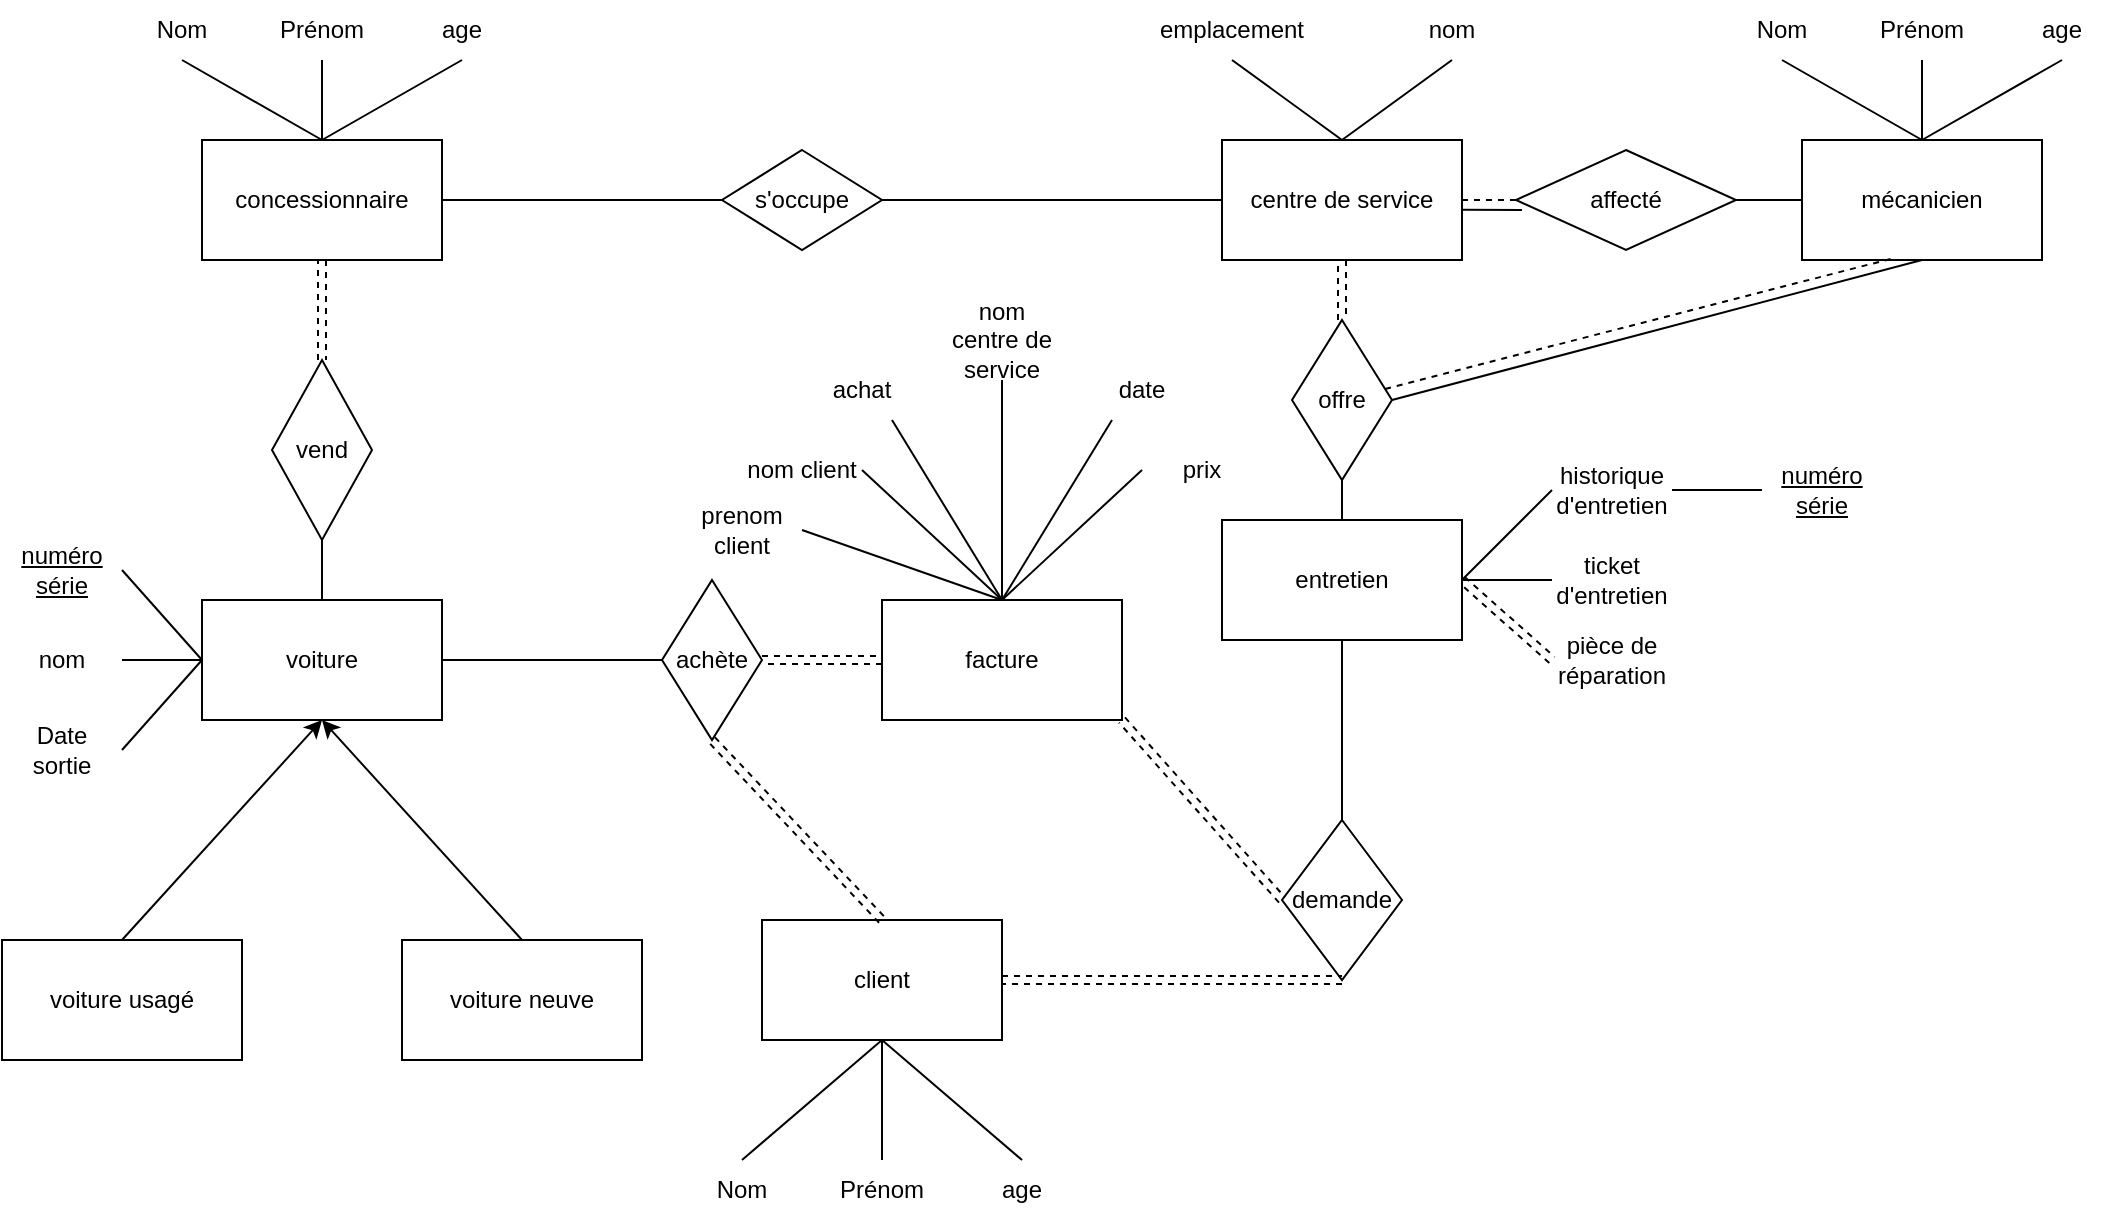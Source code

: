 <mxfile version="20.8.18" type="github">
  <diagram name="Page-1" id="AKRwKjRd2DXDyS1N5TH7">
    <mxGraphModel dx="2014" dy="1862" grid="1" gridSize="10" guides="1" tooltips="1" connect="1" arrows="1" fold="1" page="1" pageScale="1" pageWidth="827" pageHeight="1169" math="0" shadow="0">
      <root>
        <mxCell id="0" />
        <mxCell id="1" parent="0" />
        <mxCell id="MEKh0txsPwTWTgyKo42n-1" value="concessionnaire" style="rounded=0;whiteSpace=wrap;html=1;" vertex="1" parent="1">
          <mxGeometry x="60" width="120" height="60" as="geometry" />
        </mxCell>
        <mxCell id="MEKh0txsPwTWTgyKo42n-2" value="voiture neuve" style="rounded=0;whiteSpace=wrap;html=1;" vertex="1" parent="1">
          <mxGeometry x="160" y="400" width="120" height="60" as="geometry" />
        </mxCell>
        <mxCell id="MEKh0txsPwTWTgyKo42n-3" value="voiture usagé" style="rounded=0;whiteSpace=wrap;html=1;" vertex="1" parent="1">
          <mxGeometry x="-40" y="400" width="120" height="60" as="geometry" />
        </mxCell>
        <mxCell id="MEKh0txsPwTWTgyKo42n-4" value="client" style="rounded=0;whiteSpace=wrap;html=1;" vertex="1" parent="1">
          <mxGeometry x="340" y="390" width="120" height="60" as="geometry" />
        </mxCell>
        <mxCell id="MEKh0txsPwTWTgyKo42n-9" value="centre de service" style="rounded=0;whiteSpace=wrap;html=1;" vertex="1" parent="1">
          <mxGeometry x="570" width="120" height="60" as="geometry" />
        </mxCell>
        <mxCell id="MEKh0txsPwTWTgyKo42n-10" value="mécanicien" style="rounded=0;whiteSpace=wrap;html=1;" vertex="1" parent="1">
          <mxGeometry x="860" width="120" height="60" as="geometry" />
        </mxCell>
        <mxCell id="MEKh0txsPwTWTgyKo42n-13" value="vend" style="rhombus;whiteSpace=wrap;html=1;" vertex="1" parent="1">
          <mxGeometry x="95" y="110" width="50" height="90" as="geometry" />
        </mxCell>
        <mxCell id="MEKh0txsPwTWTgyKo42n-18" value="" style="endArrow=none;dashed=1;html=1;rounded=0;entryX=0.5;entryY=1;entryDx=0;entryDy=0;exitX=0.5;exitY=0;exitDx=0;exitDy=0;shape=link;" edge="1" parent="1" source="MEKh0txsPwTWTgyKo42n-13" target="MEKh0txsPwTWTgyKo42n-1">
          <mxGeometry width="50" height="50" relative="1" as="geometry">
            <mxPoint x="390" y="240" as="sourcePoint" />
            <mxPoint x="440" y="190" as="targetPoint" />
          </mxGeometry>
        </mxCell>
        <mxCell id="MEKh0txsPwTWTgyKo42n-19" value="s&#39;occupe" style="rhombus;whiteSpace=wrap;html=1;" vertex="1" parent="1">
          <mxGeometry x="320" y="5" width="80" height="50" as="geometry" />
        </mxCell>
        <mxCell id="MEKh0txsPwTWTgyKo42n-22" value="" style="endArrow=none;html=1;rounded=0;entryX=0;entryY=0.5;entryDx=0;entryDy=0;exitX=1;exitY=0.5;exitDx=0;exitDy=0;" edge="1" parent="1" source="MEKh0txsPwTWTgyKo42n-1" target="MEKh0txsPwTWTgyKo42n-19">
          <mxGeometry width="50" height="50" relative="1" as="geometry">
            <mxPoint x="390" y="240" as="sourcePoint" />
            <mxPoint x="440" y="190" as="targetPoint" />
          </mxGeometry>
        </mxCell>
        <mxCell id="MEKh0txsPwTWTgyKo42n-23" value="" style="endArrow=none;html=1;rounded=0;exitX=1;exitY=0.5;exitDx=0;exitDy=0;entryX=0;entryY=0.5;entryDx=0;entryDy=0;" edge="1" parent="1" source="MEKh0txsPwTWTgyKo42n-19" target="MEKh0txsPwTWTgyKo42n-9">
          <mxGeometry width="50" height="50" relative="1" as="geometry">
            <mxPoint x="390" y="240" as="sourcePoint" />
            <mxPoint x="440" y="190" as="targetPoint" />
          </mxGeometry>
        </mxCell>
        <mxCell id="MEKh0txsPwTWTgyKo42n-26" value="pièce de réparation" style="text;html=1;strokeColor=none;fillColor=none;align=center;verticalAlign=middle;whiteSpace=wrap;rounded=0;" vertex="1" parent="1">
          <mxGeometry x="735" y="245" width="60" height="30" as="geometry" />
        </mxCell>
        <mxCell id="MEKh0txsPwTWTgyKo42n-27" value="voiture" style="rounded=0;whiteSpace=wrap;html=1;" vertex="1" parent="1">
          <mxGeometry x="60" y="230" width="120" height="60" as="geometry" />
        </mxCell>
        <mxCell id="MEKh0txsPwTWTgyKo42n-28" value="" style="endArrow=classic;html=1;rounded=0;exitX=0.5;exitY=0;exitDx=0;exitDy=0;entryX=0.5;entryY=1;entryDx=0;entryDy=0;" edge="1" parent="1" source="MEKh0txsPwTWTgyKo42n-3" target="MEKh0txsPwTWTgyKo42n-27">
          <mxGeometry width="50" height="50" relative="1" as="geometry">
            <mxPoint x="430" y="340" as="sourcePoint" />
            <mxPoint x="480" y="290" as="targetPoint" />
          </mxGeometry>
        </mxCell>
        <mxCell id="MEKh0txsPwTWTgyKo42n-29" value="" style="endArrow=classic;html=1;rounded=0;exitX=0.5;exitY=0;exitDx=0;exitDy=0;entryX=0.5;entryY=1;entryDx=0;entryDy=0;" edge="1" parent="1" source="MEKh0txsPwTWTgyKo42n-2" target="MEKh0txsPwTWTgyKo42n-27">
          <mxGeometry width="50" height="50" relative="1" as="geometry">
            <mxPoint x="430" y="340" as="sourcePoint" />
            <mxPoint x="480" y="290" as="targetPoint" />
          </mxGeometry>
        </mxCell>
        <mxCell id="MEKh0txsPwTWTgyKo42n-30" value="" style="endArrow=none;html=1;rounded=0;exitX=0.5;exitY=0;exitDx=0;exitDy=0;entryX=0.5;entryY=1;entryDx=0;entryDy=0;" edge="1" parent="1" source="MEKh0txsPwTWTgyKo42n-27" target="MEKh0txsPwTWTgyKo42n-13">
          <mxGeometry width="50" height="50" relative="1" as="geometry">
            <mxPoint x="430" y="340" as="sourcePoint" />
            <mxPoint x="480" y="290" as="targetPoint" />
          </mxGeometry>
        </mxCell>
        <mxCell id="MEKh0txsPwTWTgyKo42n-31" value="achète" style="rhombus;whiteSpace=wrap;html=1;" vertex="1" parent="1">
          <mxGeometry x="290" y="220" width="50" height="80" as="geometry" />
        </mxCell>
        <mxCell id="MEKh0txsPwTWTgyKo42n-34" value="" style="endArrow=none;dashed=1;html=1;rounded=0;exitX=0.5;exitY=1;exitDx=0;exitDy=0;entryX=0.5;entryY=0;entryDx=0;entryDy=0;shape=link;" edge="1" parent="1" source="MEKh0txsPwTWTgyKo42n-31" target="MEKh0txsPwTWTgyKo42n-4">
          <mxGeometry width="50" height="50" relative="1" as="geometry">
            <mxPoint x="430" y="530" as="sourcePoint" />
            <mxPoint x="480" y="480" as="targetPoint" />
          </mxGeometry>
        </mxCell>
        <mxCell id="MEKh0txsPwTWTgyKo42n-36" value="" style="endArrow=none;html=1;rounded=0;exitX=1;exitY=0.5;exitDx=0;exitDy=0;entryX=0;entryY=0.5;entryDx=0;entryDy=0;" edge="1" parent="1" source="MEKh0txsPwTWTgyKo42n-27" target="MEKh0txsPwTWTgyKo42n-31">
          <mxGeometry width="50" height="50" relative="1" as="geometry">
            <mxPoint x="430" y="530" as="sourcePoint" />
            <mxPoint x="480" y="480" as="targetPoint" />
          </mxGeometry>
        </mxCell>
        <mxCell id="MEKh0txsPwTWTgyKo42n-39" value="offre" style="rhombus;whiteSpace=wrap;html=1;" vertex="1" parent="1">
          <mxGeometry x="605" y="90" width="50" height="80" as="geometry" />
        </mxCell>
        <mxCell id="MEKh0txsPwTWTgyKo42n-41" value="" style="endArrow=none;dashed=1;html=1;rounded=0;entryX=0;entryY=0.5;entryDx=0;entryDy=0;shape=link;" edge="1" parent="1" source="MEKh0txsPwTWTgyKo42n-31" target="MEKh0txsPwTWTgyKo42n-72">
          <mxGeometry width="50" height="50" relative="1" as="geometry">
            <mxPoint x="430" y="530" as="sourcePoint" />
            <mxPoint x="390" y="325" as="targetPoint" />
          </mxGeometry>
        </mxCell>
        <mxCell id="MEKh0txsPwTWTgyKo42n-43" value="demande" style="rhombus;whiteSpace=wrap;html=1;" vertex="1" parent="1">
          <mxGeometry x="600" y="340" width="60" height="80" as="geometry" />
        </mxCell>
        <mxCell id="MEKh0txsPwTWTgyKo42n-45" value="" style="endArrow=none;html=1;rounded=0;entryX=0.5;entryY=1;entryDx=0;entryDy=0;" edge="1" parent="1" source="MEKh0txsPwTWTgyKo42n-44" target="MEKh0txsPwTWTgyKo42n-39">
          <mxGeometry width="50" height="50" relative="1" as="geometry">
            <mxPoint x="430" y="230" as="sourcePoint" />
            <mxPoint x="480" y="180" as="targetPoint" />
          </mxGeometry>
        </mxCell>
        <mxCell id="MEKh0txsPwTWTgyKo42n-47" value="historique d&#39;entretien" style="text;html=1;strokeColor=none;fillColor=none;align=center;verticalAlign=middle;whiteSpace=wrap;rounded=0;" vertex="1" parent="1">
          <mxGeometry x="735" y="160" width="60" height="30" as="geometry" />
        </mxCell>
        <mxCell id="MEKh0txsPwTWTgyKo42n-48" value="ticket d&#39;entretien" style="text;html=1;strokeColor=none;fillColor=none;align=center;verticalAlign=middle;whiteSpace=wrap;rounded=0;" vertex="1" parent="1">
          <mxGeometry x="735" y="205" width="60" height="30" as="geometry" />
        </mxCell>
        <mxCell id="MEKh0txsPwTWTgyKo42n-49" value="affecté" style="rhombus;whiteSpace=wrap;html=1;" vertex="1" parent="1">
          <mxGeometry x="717" y="5" width="110" height="50" as="geometry" />
        </mxCell>
        <mxCell id="MEKh0txsPwTWTgyKo42n-53" value="" style="endArrow=none;html=1;rounded=0;exitX=1;exitY=0.582;exitDx=0;exitDy=0;exitPerimeter=0;" edge="1" parent="1" source="MEKh0txsPwTWTgyKo42n-9">
          <mxGeometry width="50" height="50" relative="1" as="geometry">
            <mxPoint x="680" y="60" as="sourcePoint" />
            <mxPoint x="720" y="35" as="targetPoint" />
          </mxGeometry>
        </mxCell>
        <mxCell id="MEKh0txsPwTWTgyKo42n-54" value="" style="endArrow=none;dashed=1;html=1;rounded=0;entryX=0;entryY=0.5;entryDx=0;entryDy=0;exitX=1;exitY=0.5;exitDx=0;exitDy=0;" edge="1" parent="1" source="MEKh0txsPwTWTgyKo42n-9" target="MEKh0txsPwTWTgyKo42n-49">
          <mxGeometry width="50" height="50" relative="1" as="geometry">
            <mxPoint x="430" y="220" as="sourcePoint" />
            <mxPoint x="480" y="170" as="targetPoint" />
          </mxGeometry>
        </mxCell>
        <mxCell id="MEKh0txsPwTWTgyKo42n-55" value="" style="endArrow=none;html=1;rounded=0;entryX=0;entryY=0.5;entryDx=0;entryDy=0;exitX=1;exitY=0.5;exitDx=0;exitDy=0;" edge="1" parent="1" source="MEKh0txsPwTWTgyKo42n-49" target="MEKh0txsPwTWTgyKo42n-10">
          <mxGeometry width="50" height="50" relative="1" as="geometry">
            <mxPoint x="410" y="210" as="sourcePoint" />
            <mxPoint x="840" y="90" as="targetPoint" />
          </mxGeometry>
        </mxCell>
        <mxCell id="MEKh0txsPwTWTgyKo42n-56" value="" style="endArrow=none;html=1;rounded=0;entryX=0.5;entryY=1;entryDx=0;entryDy=0;exitX=1;exitY=0.5;exitDx=0;exitDy=0;" edge="1" parent="1" source="MEKh0txsPwTWTgyKo42n-39" target="MEKh0txsPwTWTgyKo42n-10">
          <mxGeometry width="50" height="50" relative="1" as="geometry">
            <mxPoint x="410" y="210" as="sourcePoint" />
            <mxPoint x="460" y="160" as="targetPoint" />
          </mxGeometry>
        </mxCell>
        <mxCell id="MEKh0txsPwTWTgyKo42n-57" value="" style="endArrow=none;dashed=1;html=1;rounded=0;entryX=0.385;entryY=0.983;entryDx=0;entryDy=0;entryPerimeter=0;" edge="1" parent="1" source="MEKh0txsPwTWTgyKo42n-39" target="MEKh0txsPwTWTgyKo42n-10">
          <mxGeometry width="50" height="50" relative="1" as="geometry">
            <mxPoint x="820" y="210" as="sourcePoint" />
            <mxPoint x="870" y="160" as="targetPoint" />
          </mxGeometry>
        </mxCell>
        <mxCell id="MEKh0txsPwTWTgyKo42n-59" value="" style="endArrow=none;html=1;rounded=0;exitX=0.5;exitY=0;exitDx=0;exitDy=0;entryX=0.5;entryY=1;entryDx=0;entryDy=0;" edge="1" parent="1" source="MEKh0txsPwTWTgyKo42n-43" target="MEKh0txsPwTWTgyKo42n-44">
          <mxGeometry width="50" height="50" relative="1" as="geometry">
            <mxPoint x="460" y="250" as="sourcePoint" />
            <mxPoint x="510" y="200" as="targetPoint" />
          </mxGeometry>
        </mxCell>
        <mxCell id="MEKh0txsPwTWTgyKo42n-60" value="" style="endArrow=none;dashed=1;html=1;rounded=0;shape=link;entryX=0.5;entryY=1;entryDx=0;entryDy=0;exitX=1;exitY=0.5;exitDx=0;exitDy=0;" edge="1" parent="1" source="MEKh0txsPwTWTgyKo42n-4" target="MEKh0txsPwTWTgyKo42n-43">
          <mxGeometry width="50" height="50" relative="1" as="geometry">
            <mxPoint x="470" y="260" as="sourcePoint" />
            <mxPoint x="520" y="210" as="targetPoint" />
          </mxGeometry>
        </mxCell>
        <mxCell id="MEKh0txsPwTWTgyKo42n-61" value="" style="endArrow=none;dashed=1;html=1;rounded=0;shape=link;entryX=0.5;entryY=1;entryDx=0;entryDy=0;exitX=0.5;exitY=0;exitDx=0;exitDy=0;" edge="1" parent="1" source="MEKh0txsPwTWTgyKo42n-39" target="MEKh0txsPwTWTgyKo42n-9">
          <mxGeometry width="50" height="50" relative="1" as="geometry">
            <mxPoint x="470" y="430" as="sourcePoint" />
            <mxPoint x="610" y="430" as="targetPoint" />
          </mxGeometry>
        </mxCell>
        <mxCell id="MEKh0txsPwTWTgyKo42n-62" value="" style="endArrow=none;html=1;rounded=0;entryX=0;entryY=0.5;entryDx=0;entryDy=0;exitX=1;exitY=0.5;exitDx=0;exitDy=0;" edge="1" parent="1" source="MEKh0txsPwTWTgyKo42n-44" target="MEKh0txsPwTWTgyKo42n-47">
          <mxGeometry width="50" height="50" relative="1" as="geometry">
            <mxPoint x="470" y="260" as="sourcePoint" />
            <mxPoint x="520" y="210" as="targetPoint" />
          </mxGeometry>
        </mxCell>
        <mxCell id="MEKh0txsPwTWTgyKo42n-63" value="" style="endArrow=none;html=1;rounded=0;entryX=0;entryY=0.5;entryDx=0;entryDy=0;startArrow=none;" edge="1" parent="1" source="MEKh0txsPwTWTgyKo42n-44" target="MEKh0txsPwTWTgyKo42n-48">
          <mxGeometry width="50" height="50" relative="1" as="geometry">
            <mxPoint x="660" y="220" as="sourcePoint" />
            <mxPoint x="520" y="210" as="targetPoint" />
          </mxGeometry>
        </mxCell>
        <mxCell id="MEKh0txsPwTWTgyKo42n-65" value="" style="endArrow=none;dashed=1;html=1;rounded=0;shape=link;entryX=0;entryY=0.5;entryDx=0;entryDy=0;exitX=1;exitY=0.5;exitDx=0;exitDy=0;" edge="1" parent="1" source="MEKh0txsPwTWTgyKo42n-44" target="MEKh0txsPwTWTgyKo42n-26">
          <mxGeometry width="50" height="50" relative="1" as="geometry">
            <mxPoint x="470" y="260" as="sourcePoint" />
            <mxPoint x="520" y="210" as="targetPoint" />
          </mxGeometry>
        </mxCell>
        <mxCell id="MEKh0txsPwTWTgyKo42n-66" value="" style="endArrow=none;html=1;rounded=0;exitX=1;exitY=0.5;exitDx=0;exitDy=0;entryX=0;entryY=0.5;entryDx=0;entryDy=0;" edge="1" parent="1" source="MEKh0txsPwTWTgyKo42n-47" target="MEKh0txsPwTWTgyKo42n-67">
          <mxGeometry width="50" height="50" relative="1" as="geometry">
            <mxPoint x="470" y="260" as="sourcePoint" />
            <mxPoint x="830" y="150" as="targetPoint" />
          </mxGeometry>
        </mxCell>
        <mxCell id="MEKh0txsPwTWTgyKo42n-67" value="&lt;u&gt;numéro série&lt;/u&gt;" style="text;html=1;strokeColor=none;fillColor=none;align=center;verticalAlign=middle;whiteSpace=wrap;rounded=0;" vertex="1" parent="1">
          <mxGeometry x="840" y="160" width="60" height="30" as="geometry" />
        </mxCell>
        <mxCell id="MEKh0txsPwTWTgyKo42n-68" value="Nom" style="text;html=1;strokeColor=none;fillColor=none;align=center;verticalAlign=middle;whiteSpace=wrap;rounded=0;" vertex="1" parent="1">
          <mxGeometry x="20" y="-70" width="60" height="30" as="geometry" />
        </mxCell>
        <mxCell id="MEKh0txsPwTWTgyKo42n-69" value="Prénom" style="text;html=1;strokeColor=none;fillColor=none;align=center;verticalAlign=middle;whiteSpace=wrap;rounded=0;" vertex="1" parent="1">
          <mxGeometry x="90" y="-70" width="60" height="30" as="geometry" />
        </mxCell>
        <mxCell id="MEKh0txsPwTWTgyKo42n-70" value="age" style="text;html=1;strokeColor=none;fillColor=none;align=center;verticalAlign=middle;whiteSpace=wrap;rounded=0;" vertex="1" parent="1">
          <mxGeometry x="160" y="-70" width="60" height="30" as="geometry" />
        </mxCell>
        <mxCell id="MEKh0txsPwTWTgyKo42n-72" value="facture" style="rounded=0;whiteSpace=wrap;html=1;" vertex="1" parent="1">
          <mxGeometry x="400" y="230" width="120" height="60" as="geometry" />
        </mxCell>
        <mxCell id="MEKh0txsPwTWTgyKo42n-73" value="" style="endArrow=none;dashed=1;html=1;rounded=0;entryX=0;entryY=0.5;entryDx=0;entryDy=0;exitX=1;exitY=1;exitDx=0;exitDy=0;shape=link;" edge="1" parent="1" source="MEKh0txsPwTWTgyKo42n-72" target="MEKh0txsPwTWTgyKo42n-43">
          <mxGeometry width="50" height="50" relative="1" as="geometry">
            <mxPoint x="470" y="250" as="sourcePoint" />
            <mxPoint x="520" y="200" as="targetPoint" />
          </mxGeometry>
        </mxCell>
        <mxCell id="MEKh0txsPwTWTgyKo42n-74" value="&lt;u&gt;numéro série&lt;/u&gt;" style="text;html=1;strokeColor=none;fillColor=none;align=center;verticalAlign=middle;whiteSpace=wrap;rounded=0;" vertex="1" parent="1">
          <mxGeometry x="-40" y="200" width="60" height="30" as="geometry" />
        </mxCell>
        <mxCell id="MEKh0txsPwTWTgyKo42n-75" value="nom" style="text;html=1;strokeColor=none;fillColor=none;align=center;verticalAlign=middle;whiteSpace=wrap;rounded=0;" vertex="1" parent="1">
          <mxGeometry x="-40" y="245" width="60" height="30" as="geometry" />
        </mxCell>
        <mxCell id="MEKh0txsPwTWTgyKo42n-76" value="Date sortie" style="text;html=1;strokeColor=none;fillColor=none;align=center;verticalAlign=middle;whiteSpace=wrap;rounded=0;" vertex="1" parent="1">
          <mxGeometry x="-40" y="290" width="60" height="30" as="geometry" />
        </mxCell>
        <mxCell id="MEKh0txsPwTWTgyKo42n-77" value="" style="endArrow=none;html=1;rounded=0;exitX=1;exitY=0.5;exitDx=0;exitDy=0;entryX=0;entryY=0.5;entryDx=0;entryDy=0;" edge="1" parent="1" source="MEKh0txsPwTWTgyKo42n-76" target="MEKh0txsPwTWTgyKo42n-27">
          <mxGeometry width="50" height="50" relative="1" as="geometry">
            <mxPoint x="370" y="340" as="sourcePoint" />
            <mxPoint x="420" y="290" as="targetPoint" />
          </mxGeometry>
        </mxCell>
        <mxCell id="MEKh0txsPwTWTgyKo42n-78" value="" style="endArrow=none;html=1;rounded=0;exitX=1;exitY=0.5;exitDx=0;exitDy=0;entryX=0;entryY=0.5;entryDx=0;entryDy=0;" edge="1" parent="1" source="MEKh0txsPwTWTgyKo42n-75" target="MEKh0txsPwTWTgyKo42n-27">
          <mxGeometry width="50" height="50" relative="1" as="geometry">
            <mxPoint x="370" y="340" as="sourcePoint" />
            <mxPoint x="420" y="290" as="targetPoint" />
          </mxGeometry>
        </mxCell>
        <mxCell id="MEKh0txsPwTWTgyKo42n-79" value="" style="endArrow=none;html=1;rounded=0;exitX=1;exitY=0.5;exitDx=0;exitDy=0;entryX=0;entryY=0.5;entryDx=0;entryDy=0;" edge="1" parent="1" source="MEKh0txsPwTWTgyKo42n-74" target="MEKh0txsPwTWTgyKo42n-27">
          <mxGeometry width="50" height="50" relative="1" as="geometry">
            <mxPoint x="370" y="340" as="sourcePoint" />
            <mxPoint x="420" y="290" as="targetPoint" />
          </mxGeometry>
        </mxCell>
        <mxCell id="MEKh0txsPwTWTgyKo42n-80" value="" style="endArrow=none;html=1;rounded=0;entryX=0.5;entryY=1;entryDx=0;entryDy=0;exitX=0.5;exitY=0;exitDx=0;exitDy=0;" edge="1" parent="1" source="MEKh0txsPwTWTgyKo42n-1" target="MEKh0txsPwTWTgyKo42n-70">
          <mxGeometry width="50" height="50" relative="1" as="geometry">
            <mxPoint x="370" y="40" as="sourcePoint" />
            <mxPoint x="420" y="-10" as="targetPoint" />
          </mxGeometry>
        </mxCell>
        <mxCell id="MEKh0txsPwTWTgyKo42n-81" value="" style="endArrow=none;html=1;rounded=0;entryX=0.5;entryY=1;entryDx=0;entryDy=0;" edge="1" parent="1" target="MEKh0txsPwTWTgyKo42n-69">
          <mxGeometry width="50" height="50" relative="1" as="geometry">
            <mxPoint x="120" as="sourcePoint" />
            <mxPoint x="420" y="-10" as="targetPoint" />
          </mxGeometry>
        </mxCell>
        <mxCell id="MEKh0txsPwTWTgyKo42n-82" value="" style="endArrow=none;html=1;rounded=0;entryX=0.5;entryY=1;entryDx=0;entryDy=0;exitX=0.5;exitY=0;exitDx=0;exitDy=0;" edge="1" parent="1" source="MEKh0txsPwTWTgyKo42n-1" target="MEKh0txsPwTWTgyKo42n-68">
          <mxGeometry width="50" height="50" relative="1" as="geometry">
            <mxPoint x="370" y="40" as="sourcePoint" />
            <mxPoint x="420" y="-10" as="targetPoint" />
          </mxGeometry>
        </mxCell>
        <mxCell id="MEKh0txsPwTWTgyKo42n-83" value="Nom" style="text;html=1;strokeColor=none;fillColor=none;align=center;verticalAlign=middle;whiteSpace=wrap;rounded=0;" vertex="1" parent="1">
          <mxGeometry x="300" y="510" width="60" height="30" as="geometry" />
        </mxCell>
        <mxCell id="MEKh0txsPwTWTgyKo42n-84" value="Prénom" style="text;html=1;strokeColor=none;fillColor=none;align=center;verticalAlign=middle;whiteSpace=wrap;rounded=0;" vertex="1" parent="1">
          <mxGeometry x="370" y="510" width="60" height="30" as="geometry" />
        </mxCell>
        <mxCell id="MEKh0txsPwTWTgyKo42n-85" value="age" style="text;html=1;strokeColor=none;fillColor=none;align=center;verticalAlign=middle;whiteSpace=wrap;rounded=0;" vertex="1" parent="1">
          <mxGeometry x="440" y="510" width="60" height="30" as="geometry" />
        </mxCell>
        <mxCell id="MEKh0txsPwTWTgyKo42n-86" value="" style="endArrow=none;html=1;rounded=0;entryX=0.5;entryY=1;entryDx=0;entryDy=0;exitX=0.5;exitY=0;exitDx=0;exitDy=0;" edge="1" parent="1" source="MEKh0txsPwTWTgyKo42n-83" target="MEKh0txsPwTWTgyKo42n-4">
          <mxGeometry width="50" height="50" relative="1" as="geometry">
            <mxPoint x="370" y="370" as="sourcePoint" />
            <mxPoint x="420" y="320" as="targetPoint" />
          </mxGeometry>
        </mxCell>
        <mxCell id="MEKh0txsPwTWTgyKo42n-87" value="" style="endArrow=none;html=1;rounded=0;exitX=0.5;exitY=1;exitDx=0;exitDy=0;entryX=0.5;entryY=0;entryDx=0;entryDy=0;" edge="1" parent="1" source="MEKh0txsPwTWTgyKo42n-4" target="MEKh0txsPwTWTgyKo42n-84">
          <mxGeometry width="50" height="50" relative="1" as="geometry">
            <mxPoint x="370" y="370" as="sourcePoint" />
            <mxPoint x="420" y="320" as="targetPoint" />
          </mxGeometry>
        </mxCell>
        <mxCell id="MEKh0txsPwTWTgyKo42n-88" value="" style="endArrow=none;html=1;rounded=0;entryX=0.5;entryY=1;entryDx=0;entryDy=0;exitX=0.5;exitY=0;exitDx=0;exitDy=0;" edge="1" parent="1" source="MEKh0txsPwTWTgyKo42n-85" target="MEKh0txsPwTWTgyKo42n-4">
          <mxGeometry width="50" height="50" relative="1" as="geometry">
            <mxPoint x="370" y="370" as="sourcePoint" />
            <mxPoint x="420" y="320" as="targetPoint" />
          </mxGeometry>
        </mxCell>
        <mxCell id="MEKh0txsPwTWTgyKo42n-89" value="Nom" style="text;html=1;strokeColor=none;fillColor=none;align=center;verticalAlign=middle;whiteSpace=wrap;rounded=0;" vertex="1" parent="1">
          <mxGeometry x="820" y="-70" width="60" height="30" as="geometry" />
        </mxCell>
        <mxCell id="MEKh0txsPwTWTgyKo42n-90" value="Prénom" style="text;html=1;strokeColor=none;fillColor=none;align=center;verticalAlign=middle;whiteSpace=wrap;rounded=0;" vertex="1" parent="1">
          <mxGeometry x="890" y="-70" width="60" height="30" as="geometry" />
        </mxCell>
        <mxCell id="MEKh0txsPwTWTgyKo42n-91" value="age" style="text;html=1;strokeColor=none;fillColor=none;align=center;verticalAlign=middle;whiteSpace=wrap;rounded=0;" vertex="1" parent="1">
          <mxGeometry x="960" y="-70" width="60" height="30" as="geometry" />
        </mxCell>
        <mxCell id="MEKh0txsPwTWTgyKo42n-93" value="" style="endArrow=none;html=1;rounded=0;exitX=0.5;exitY=1;exitDx=0;exitDy=0;entryX=0.5;entryY=0;entryDx=0;entryDy=0;" edge="1" parent="1" source="MEKh0txsPwTWTgyKo42n-89" target="MEKh0txsPwTWTgyKo42n-10">
          <mxGeometry width="50" height="50" relative="1" as="geometry">
            <mxPoint x="520" y="70" as="sourcePoint" />
            <mxPoint x="570" y="20" as="targetPoint" />
          </mxGeometry>
        </mxCell>
        <mxCell id="MEKh0txsPwTWTgyKo42n-94" value="" style="endArrow=none;html=1;rounded=0;exitX=0.5;exitY=1;exitDx=0;exitDy=0;entryX=0.5;entryY=0;entryDx=0;entryDy=0;" edge="1" parent="1" source="MEKh0txsPwTWTgyKo42n-90" target="MEKh0txsPwTWTgyKo42n-10">
          <mxGeometry width="50" height="50" relative="1" as="geometry">
            <mxPoint x="520" y="70" as="sourcePoint" />
            <mxPoint x="920" y="-10" as="targetPoint" />
          </mxGeometry>
        </mxCell>
        <mxCell id="MEKh0txsPwTWTgyKo42n-96" value="" style="endArrow=none;html=1;rounded=0;exitX=0.5;exitY=1;exitDx=0;exitDy=0;entryX=0.5;entryY=0;entryDx=0;entryDy=0;" edge="1" parent="1" source="MEKh0txsPwTWTgyKo42n-91" target="MEKh0txsPwTWTgyKo42n-10">
          <mxGeometry width="50" height="50" relative="1" as="geometry">
            <mxPoint x="520" y="70" as="sourcePoint" />
            <mxPoint x="570" y="20" as="targetPoint" />
          </mxGeometry>
        </mxCell>
        <mxCell id="MEKh0txsPwTWTgyKo42n-97" value="emplacement" style="text;html=1;strokeColor=none;fillColor=none;align=center;verticalAlign=middle;whiteSpace=wrap;rounded=0;" vertex="1" parent="1">
          <mxGeometry x="545" y="-70" width="60" height="30" as="geometry" />
        </mxCell>
        <mxCell id="MEKh0txsPwTWTgyKo42n-98" value="nom" style="text;html=1;strokeColor=none;fillColor=none;align=center;verticalAlign=middle;whiteSpace=wrap;rounded=0;" vertex="1" parent="1">
          <mxGeometry x="655" y="-70" width="60" height="30" as="geometry" />
        </mxCell>
        <mxCell id="MEKh0txsPwTWTgyKo42n-99" value="" style="endArrow=none;html=1;rounded=0;exitX=0.5;exitY=1;exitDx=0;exitDy=0;entryX=0.5;entryY=0;entryDx=0;entryDy=0;" edge="1" parent="1" source="MEKh0txsPwTWTgyKo42n-97" target="MEKh0txsPwTWTgyKo42n-9">
          <mxGeometry width="50" height="50" relative="1" as="geometry">
            <mxPoint x="520" y="170" as="sourcePoint" />
            <mxPoint x="570" y="120" as="targetPoint" />
          </mxGeometry>
        </mxCell>
        <mxCell id="MEKh0txsPwTWTgyKo42n-100" value="" style="endArrow=none;html=1;rounded=0;entryX=0.5;entryY=1;entryDx=0;entryDy=0;exitX=0.5;exitY=0;exitDx=0;exitDy=0;" edge="1" parent="1" source="MEKh0txsPwTWTgyKo42n-9" target="MEKh0txsPwTWTgyKo42n-98">
          <mxGeometry width="50" height="50" relative="1" as="geometry">
            <mxPoint x="520" y="170" as="sourcePoint" />
            <mxPoint x="570" y="120" as="targetPoint" />
          </mxGeometry>
        </mxCell>
        <mxCell id="MEKh0txsPwTWTgyKo42n-101" value="achat" style="text;html=1;strokeColor=none;fillColor=none;align=center;verticalAlign=middle;whiteSpace=wrap;rounded=0;" vertex="1" parent="1">
          <mxGeometry x="360" y="110" width="60" height="30" as="geometry" />
        </mxCell>
        <mxCell id="MEKh0txsPwTWTgyKo42n-102" value="prix" style="text;html=1;strokeColor=none;fillColor=none;align=center;verticalAlign=middle;whiteSpace=wrap;rounded=0;" vertex="1" parent="1">
          <mxGeometry x="530" y="150" width="60" height="30" as="geometry" />
        </mxCell>
        <mxCell id="MEKh0txsPwTWTgyKo42n-103" value="nom client" style="text;html=1;strokeColor=none;fillColor=none;align=center;verticalAlign=middle;whiteSpace=wrap;rounded=0;" vertex="1" parent="1">
          <mxGeometry x="330" y="150" width="60" height="30" as="geometry" />
        </mxCell>
        <mxCell id="MEKh0txsPwTWTgyKo42n-104" value="prenom client" style="text;html=1;strokeColor=none;fillColor=none;align=center;verticalAlign=middle;whiteSpace=wrap;rounded=0;" vertex="1" parent="1">
          <mxGeometry x="300" y="180" width="60" height="30" as="geometry" />
        </mxCell>
        <mxCell id="MEKh0txsPwTWTgyKo42n-105" value="nom centre de service" style="text;html=1;strokeColor=none;fillColor=none;align=center;verticalAlign=middle;whiteSpace=wrap;rounded=0;" vertex="1" parent="1">
          <mxGeometry x="430" y="80" width="60" height="40" as="geometry" />
        </mxCell>
        <mxCell id="MEKh0txsPwTWTgyKo42n-106" value="date" style="text;html=1;strokeColor=none;fillColor=none;align=center;verticalAlign=middle;whiteSpace=wrap;rounded=0;" vertex="1" parent="1">
          <mxGeometry x="500" y="110" width="60" height="30" as="geometry" />
        </mxCell>
        <mxCell id="MEKh0txsPwTWTgyKo42n-107" value="" style="endArrow=none;html=1;rounded=0;entryX=0;entryY=0.5;entryDx=0;entryDy=0;" edge="1" parent="1" target="MEKh0txsPwTWTgyKo42n-44">
          <mxGeometry width="50" height="50" relative="1" as="geometry">
            <mxPoint x="660" y="220" as="sourcePoint" />
            <mxPoint x="700" y="220" as="targetPoint" />
          </mxGeometry>
        </mxCell>
        <mxCell id="MEKh0txsPwTWTgyKo42n-44" value="entretien" style="rounded=0;whiteSpace=wrap;html=1;" vertex="1" parent="1">
          <mxGeometry x="570" y="190" width="120" height="60" as="geometry" />
        </mxCell>
        <mxCell id="MEKh0txsPwTWTgyKo42n-109" value="" style="endArrow=none;html=1;rounded=0;exitX=1;exitY=0.5;exitDx=0;exitDy=0;entryX=0.5;entryY=0;entryDx=0;entryDy=0;" edge="1" parent="1" source="MEKh0txsPwTWTgyKo42n-104" target="MEKh0txsPwTWTgyKo42n-72">
          <mxGeometry width="50" height="50" relative="1" as="geometry">
            <mxPoint x="540" y="350" as="sourcePoint" />
            <mxPoint x="590" y="300" as="targetPoint" />
          </mxGeometry>
        </mxCell>
        <mxCell id="MEKh0txsPwTWTgyKo42n-110" value="" style="endArrow=none;html=1;rounded=0;exitX=1;exitY=0.5;exitDx=0;exitDy=0;" edge="1" parent="1" source="MEKh0txsPwTWTgyKo42n-103">
          <mxGeometry width="50" height="50" relative="1" as="geometry">
            <mxPoint x="540" y="350" as="sourcePoint" />
            <mxPoint x="460" y="230" as="targetPoint" />
          </mxGeometry>
        </mxCell>
        <mxCell id="MEKh0txsPwTWTgyKo42n-111" value="" style="endArrow=none;html=1;rounded=0;exitX=0.75;exitY=1;exitDx=0;exitDy=0;" edge="1" parent="1" source="MEKh0txsPwTWTgyKo42n-101">
          <mxGeometry width="50" height="50" relative="1" as="geometry">
            <mxPoint x="540" y="350" as="sourcePoint" />
            <mxPoint x="460" y="230" as="targetPoint" />
          </mxGeometry>
        </mxCell>
        <mxCell id="MEKh0txsPwTWTgyKo42n-112" value="" style="endArrow=none;html=1;rounded=0;entryX=0.5;entryY=1;entryDx=0;entryDy=0;" edge="1" parent="1" source="MEKh0txsPwTWTgyKo42n-72" target="MEKh0txsPwTWTgyKo42n-105">
          <mxGeometry width="50" height="50" relative="1" as="geometry">
            <mxPoint x="540" y="350" as="sourcePoint" />
            <mxPoint x="590" y="300" as="targetPoint" />
          </mxGeometry>
        </mxCell>
        <mxCell id="MEKh0txsPwTWTgyKo42n-113" value="" style="endArrow=none;html=1;rounded=0;exitX=0.5;exitY=0;exitDx=0;exitDy=0;entryX=0.25;entryY=1;entryDx=0;entryDy=0;" edge="1" parent="1" source="MEKh0txsPwTWTgyKo42n-72" target="MEKh0txsPwTWTgyKo42n-106">
          <mxGeometry width="50" height="50" relative="1" as="geometry">
            <mxPoint x="540" y="350" as="sourcePoint" />
            <mxPoint x="590" y="300" as="targetPoint" />
          </mxGeometry>
        </mxCell>
        <mxCell id="MEKh0txsPwTWTgyKo42n-114" value="" style="endArrow=none;html=1;rounded=0;entryX=0;entryY=0.5;entryDx=0;entryDy=0;" edge="1" parent="1" target="MEKh0txsPwTWTgyKo42n-102">
          <mxGeometry width="50" height="50" relative="1" as="geometry">
            <mxPoint x="460" y="230" as="sourcePoint" />
            <mxPoint x="590" y="300" as="targetPoint" />
          </mxGeometry>
        </mxCell>
      </root>
    </mxGraphModel>
  </diagram>
</mxfile>
